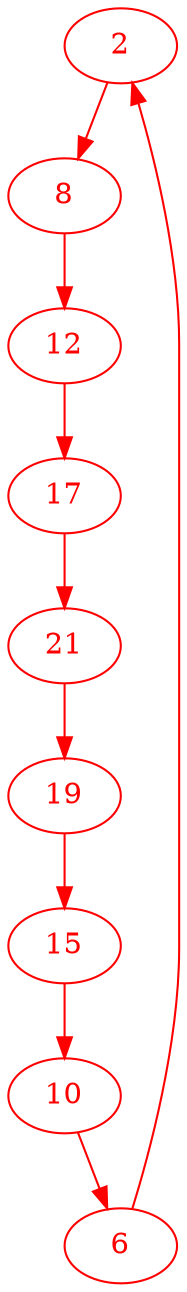 digraph g{
node [color = red, fontcolor=red]; 2 6 8 10 12 15 17 19 21 ;
2 -> 8 [color=red] ;
6 -> 2 [color=red] ;
8 -> 12 [color=red] ;
10 -> 6 [color=red] ;
12 -> 17 [color=red] ;
15 -> 10 [color=red] ;
17 -> 21 [color=red] ;
19 -> 15 [color=red] ;
21 -> 19 [color=red] ;
}
